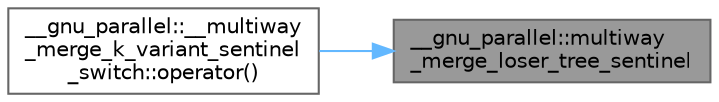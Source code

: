 digraph "__gnu_parallel::multiway_merge_loser_tree_sentinel"
{
 // LATEX_PDF_SIZE
  bgcolor="transparent";
  edge [fontname=Helvetica,fontsize=10,labelfontname=Helvetica,labelfontsize=10];
  node [fontname=Helvetica,fontsize=10,shape=box,height=0.2,width=0.4];
  rankdir="RL";
  Node1 [id="Node000001",label="__gnu_parallel::multiway\l_merge_loser_tree_sentinel",height=0.2,width=0.4,color="gray40", fillcolor="grey60", style="filled", fontcolor="black",tooltip="Multi-way merging procedure for a high branching factor, requiring sentinels to exist."];
  Node1 -> Node2 [id="edge3_Node000001_Node000002",dir="back",color="steelblue1",style="solid",tooltip=" "];
  Node2 [id="Node000002",label="__gnu_parallel::__multiway\l_merge_k_variant_sentinel\l_switch::operator()",height=0.2,width=0.4,color="grey40", fillcolor="white", style="filled",URL="$struct____gnu__parallel_1_1____multiway__merge__k__variant__sentinel__switch.html#aafce13f5586014cc8ce515e662777e78",tooltip=" "];
}

